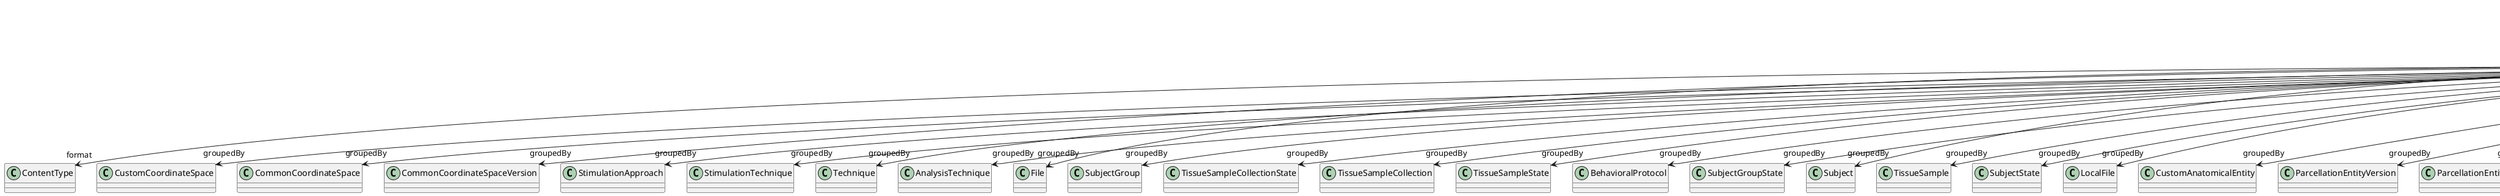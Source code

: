 @startuml
class FileBundle {
+contentDescription
+format
+groupedBy
+groupingType
+hash
+isPartOf
+name
+storageSize

}
FileBundle -d-> "format" ContentType
FileBundle -d-> "groupedBy" CustomCoordinateSpace
FileBundle -d-> "groupedBy" CommonCoordinateSpace
FileBundle -d-> "groupedBy" CommonCoordinateSpaceVersion
FileBundle -d-> "groupedBy" StimulationApproach
FileBundle -d-> "groupedBy" StimulationTechnique
FileBundle -d-> "groupedBy" Technique
FileBundle -d-> "groupedBy" AnalysisTechnique
FileBundle -d-> "groupedBy" File
FileBundle -d-> "groupedBy" FileBundle
FileBundle -d-> "groupedBy" SubjectGroup
FileBundle -d-> "groupedBy" TissueSampleCollectionState
FileBundle -d-> "groupedBy" TissueSampleCollection
FileBundle -d-> "groupedBy" TissueSampleState
FileBundle -d-> "groupedBy" BehavioralProtocol
FileBundle -d-> "groupedBy" SubjectGroupState
FileBundle -d-> "groupedBy" Subject
FileBundle -d-> "groupedBy" TissueSample
FileBundle -d-> "groupedBy" SubjectState
FileBundle -d-> "groupedBy" LocalFile
FileBundle -d-> "groupedBy" CustomAnatomicalEntity
FileBundle -d-> "groupedBy" ParcellationEntityVersion
FileBundle -d-> "groupedBy" ParcellationEntity
FileBundle -d-> "groupedBy" OpticalStimulusType
FileBundle -d-> "groupedBy" OrganismSubstance
FileBundle -d-> "groupedBy" ElectricalStimulusType
FileBundle -d-> "groupedBy" SubcellularEntity
FileBundle -d-> "groupedBy" AuditoryStimulusType
FileBundle -d-> "groupedBy" OlfactoryStimulusType
FileBundle -d-> "groupedBy" DiseaseModel
FileBundle -d-> "groupedBy" Disease
FileBundle -d-> "groupedBy" Species
FileBundle -d-> "groupedBy" UBERONParcellation
FileBundle -d-> "groupedBy" BreedingType
FileBundle -d-> "groupedBy" BiologicalOrder
FileBundle -d-> "groupedBy" CellType
FileBundle -d-> "groupedBy" OrganismSystem
FileBundle -d-> "groupedBy" Organ
FileBundle -d-> "groupedBy" GeneticStrainType
FileBundle -d-> "groupedBy" CellCultureType
FileBundle -d-> "groupedBy" Handedness
FileBundle -d-> "groupedBy" MolecularEntity
FileBundle -d-> "groupedBy" BiologicalSex
FileBundle -d-> "groupedBy" GustatoryStimulusType
FileBundle -d-> "groupedBy" VisualStimulusType
FileBundle -d-> "groupedBy" TactileStimulusType
FileBundle -d-> "groupedBy" TermSuggestion
FileBundle -d-> "groupingType" FileBundleGrouping
FileBundle -d-> "hash" Hash
FileBundle -d-> "isPartOf" FileBundle
FileBundle -d-> "isPartOf" FileRepository
FileBundle -d-> "storageSize" QuantitativeValue

@enduml